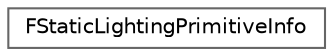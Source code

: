 digraph "Graphical Class Hierarchy"
{
 // INTERACTIVE_SVG=YES
 // LATEX_PDF_SIZE
  bgcolor="transparent";
  edge [fontname=Helvetica,fontsize=10,labelfontname=Helvetica,labelfontsize=10];
  node [fontname=Helvetica,fontsize=10,shape=box,height=0.2,width=0.4];
  rankdir="LR";
  Node0 [id="Node000000",label="FStaticLightingPrimitiveInfo",height=0.2,width=0.4,color="grey40", fillcolor="white", style="filled",URL="$d3/d94/structFStaticLightingPrimitiveInfo.html",tooltip="The info about an actor component which the static lighting system needs."];
}
